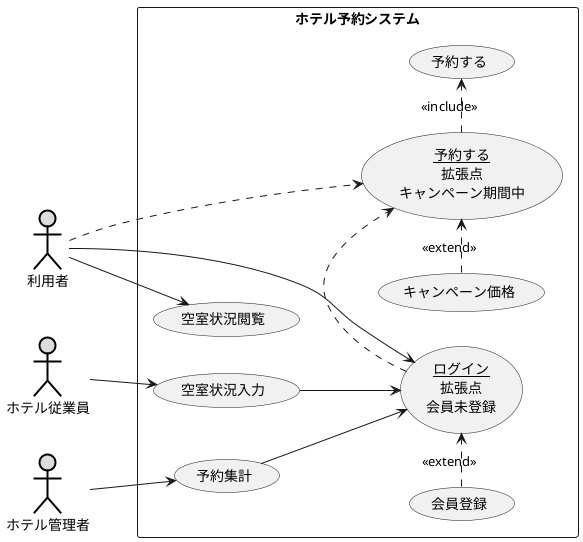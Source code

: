 @startuml ユースケース図
left to right direction
actor 利用者 #DDDDDD;line:black;line.bold;
actor ホテル従業員#DDDDDD;line:black;line.bold;
actor ホテル管理者#DDDDDD;line:black;line.bold;
rectangle ホテル予約システム{
    usecase 空室状況閲覧
    usecase 空室状況入力
    usecase 会員登録
    usecase キャンペーン価格
    usecase 予約集計
    usecase (<u>予約する</u>\n拡張点\nキャンペーン期間中) as input2
    usecase (<u>ログイン</u>\n拡張点\n会員未登録) as input
    usecase 予約する
}
    (会員登録) .>input :<<extend>>
    利用者  --> input
    input .> input2
    (キャンペーン価格) .>input2 :<<extend>>
    利用者 .> input2
    利用者-->空室状況閲覧
    input2 .>予約する  : << include >>
    空室状況入力 -->input
    予約集計 -->input
    ホテル管理者-->予約集計
    ホテル従業員 -->空室状況入力
@enduml